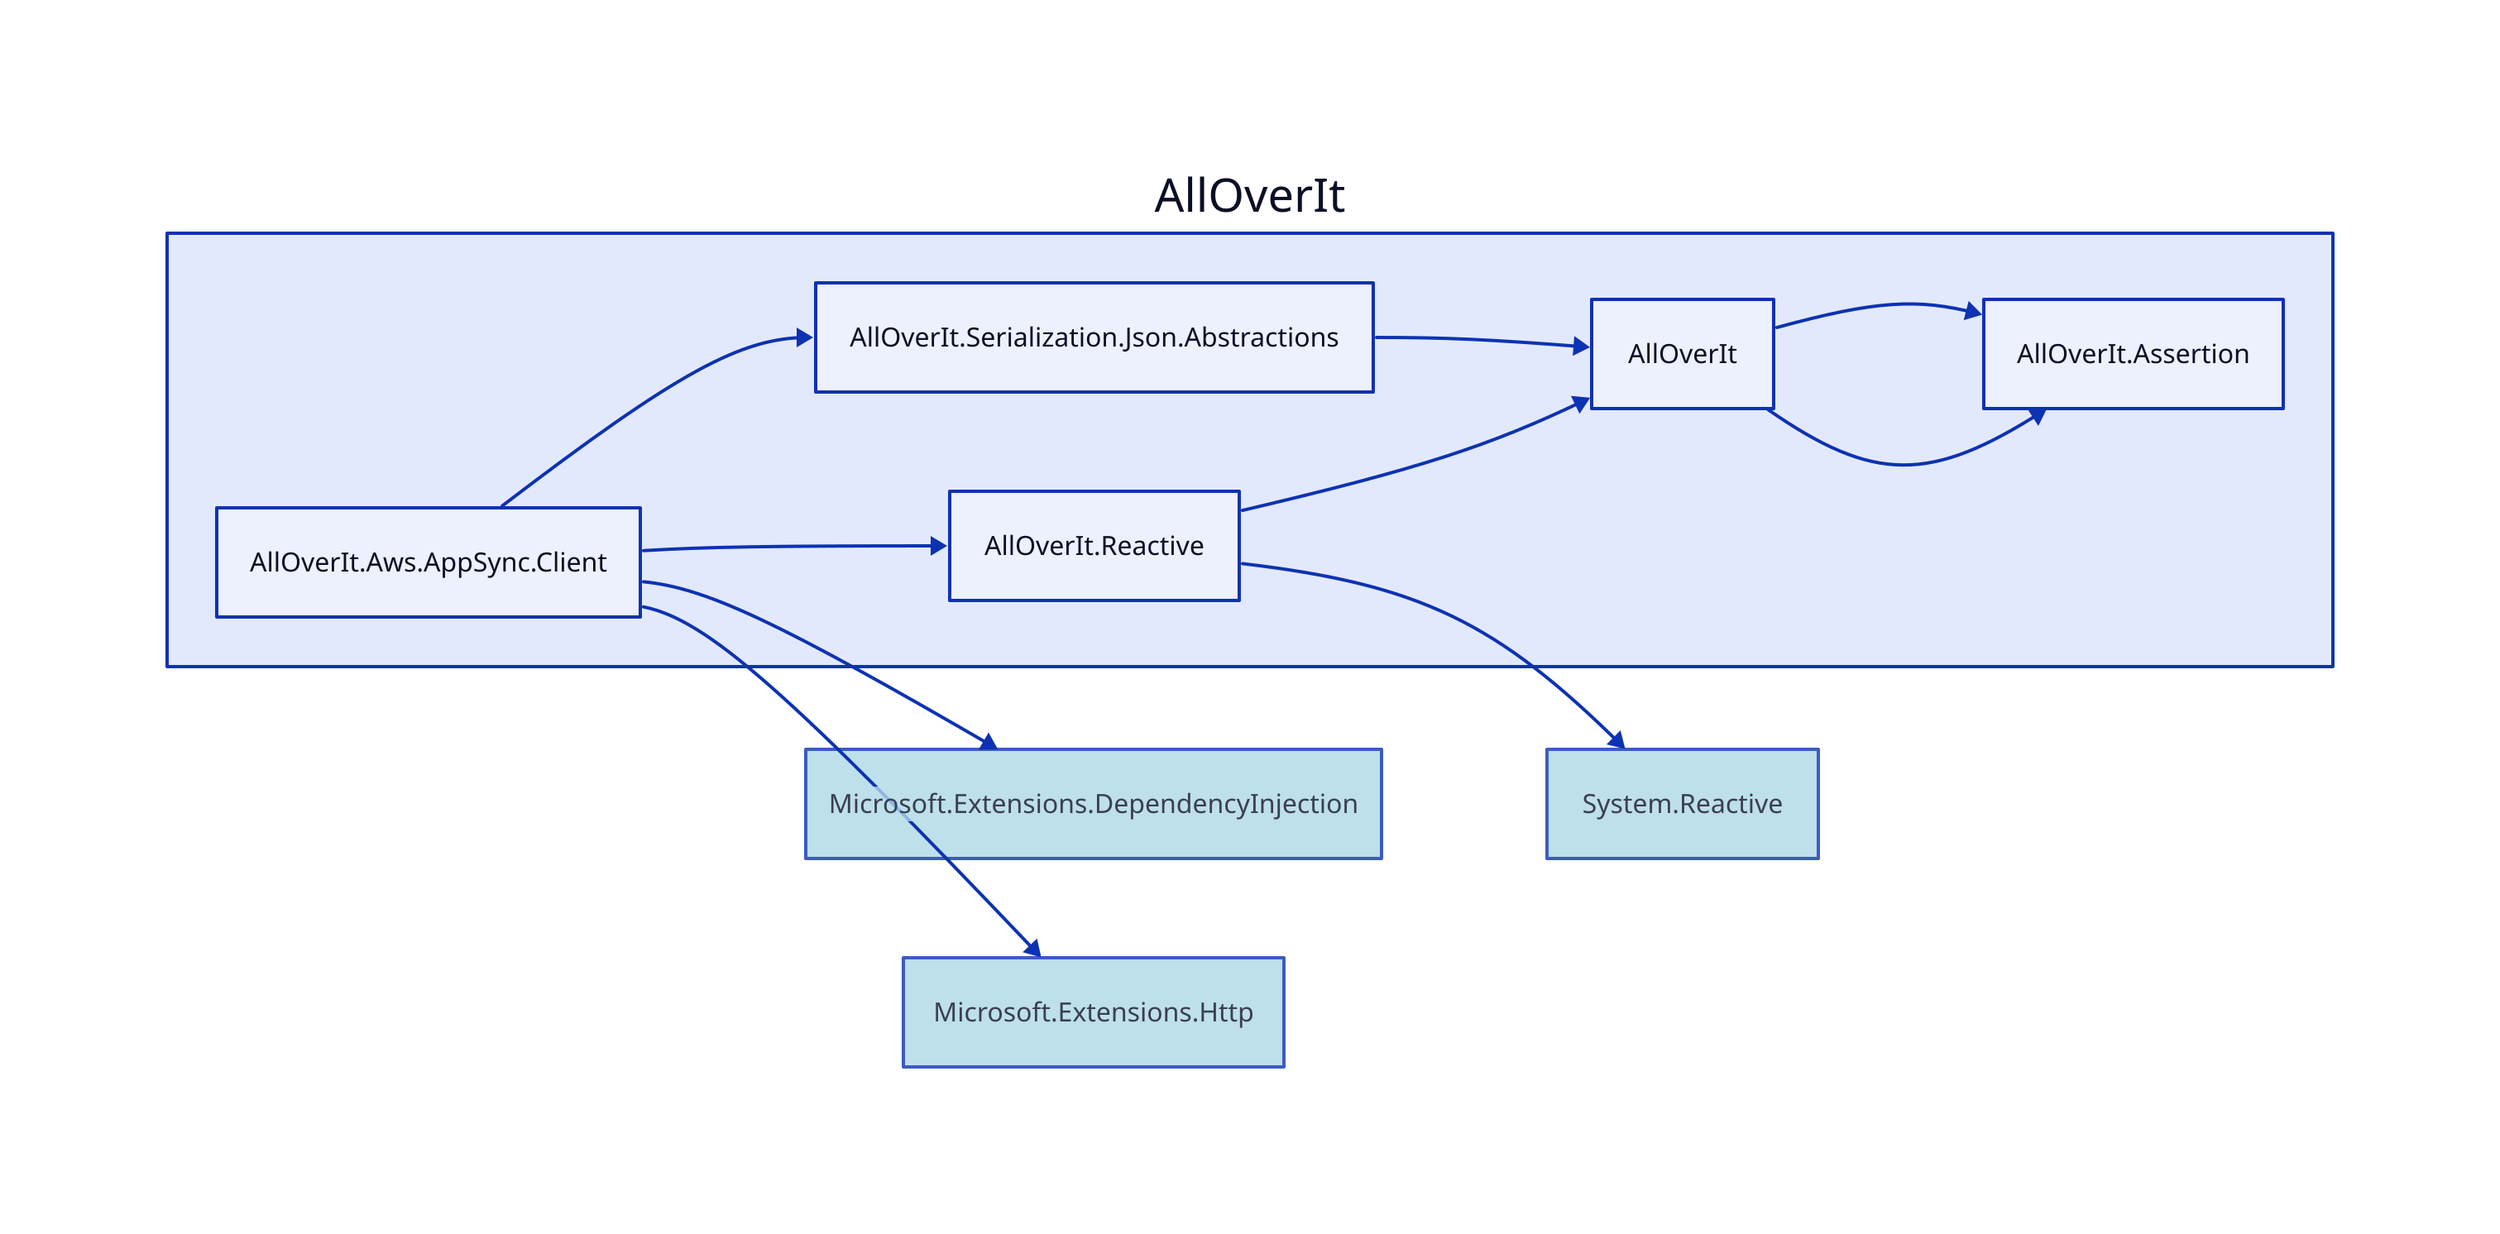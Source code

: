 direction: right

aoi: AllOverIt
aoi.alloverit-aws-appsync-client: AllOverIt.Aws.AppSync.Client
aoi.alloverit-reactive: AllOverIt.Reactive
aoi.alloverit: AllOverIt
aoi.alloverit-assertion: AllOverIt.Assertion
system-reactive: System.Reactive
system-reactive.style.fill: lightblue
system-reactive.style.opacity: 0.8
aoi.alloverit-serialization-json-abstractions: AllOverIt.Serialization.Json.Abstractions
microsoft-extensions-dependencyinjection: Microsoft.Extensions.DependencyInjection
microsoft-extensions-dependencyinjection.style.fill: lightblue
microsoft-extensions-dependencyinjection.style.opacity: 0.8
microsoft-extensions-http: Microsoft.Extensions.Http
microsoft-extensions-http.style.fill: lightblue
microsoft-extensions-http.style.opacity: 0.8

aoi.alloverit-reactive <- aoi.alloverit-aws-appsync-client
aoi.alloverit <- aoi.alloverit-reactive
aoi.alloverit-assertion <- aoi.alloverit
system-reactive <- aoi.alloverit-reactive
aoi.alloverit-serialization-json-abstractions <- aoi.alloverit-aws-appsync-client
aoi.alloverit <- aoi.alloverit-serialization-json-abstractions
aoi.alloverit-assertion <- aoi.alloverit
microsoft-extensions-dependencyinjection <- aoi.alloverit-aws-appsync-client
microsoft-extensions-http <- aoi.alloverit-aws-appsync-client
